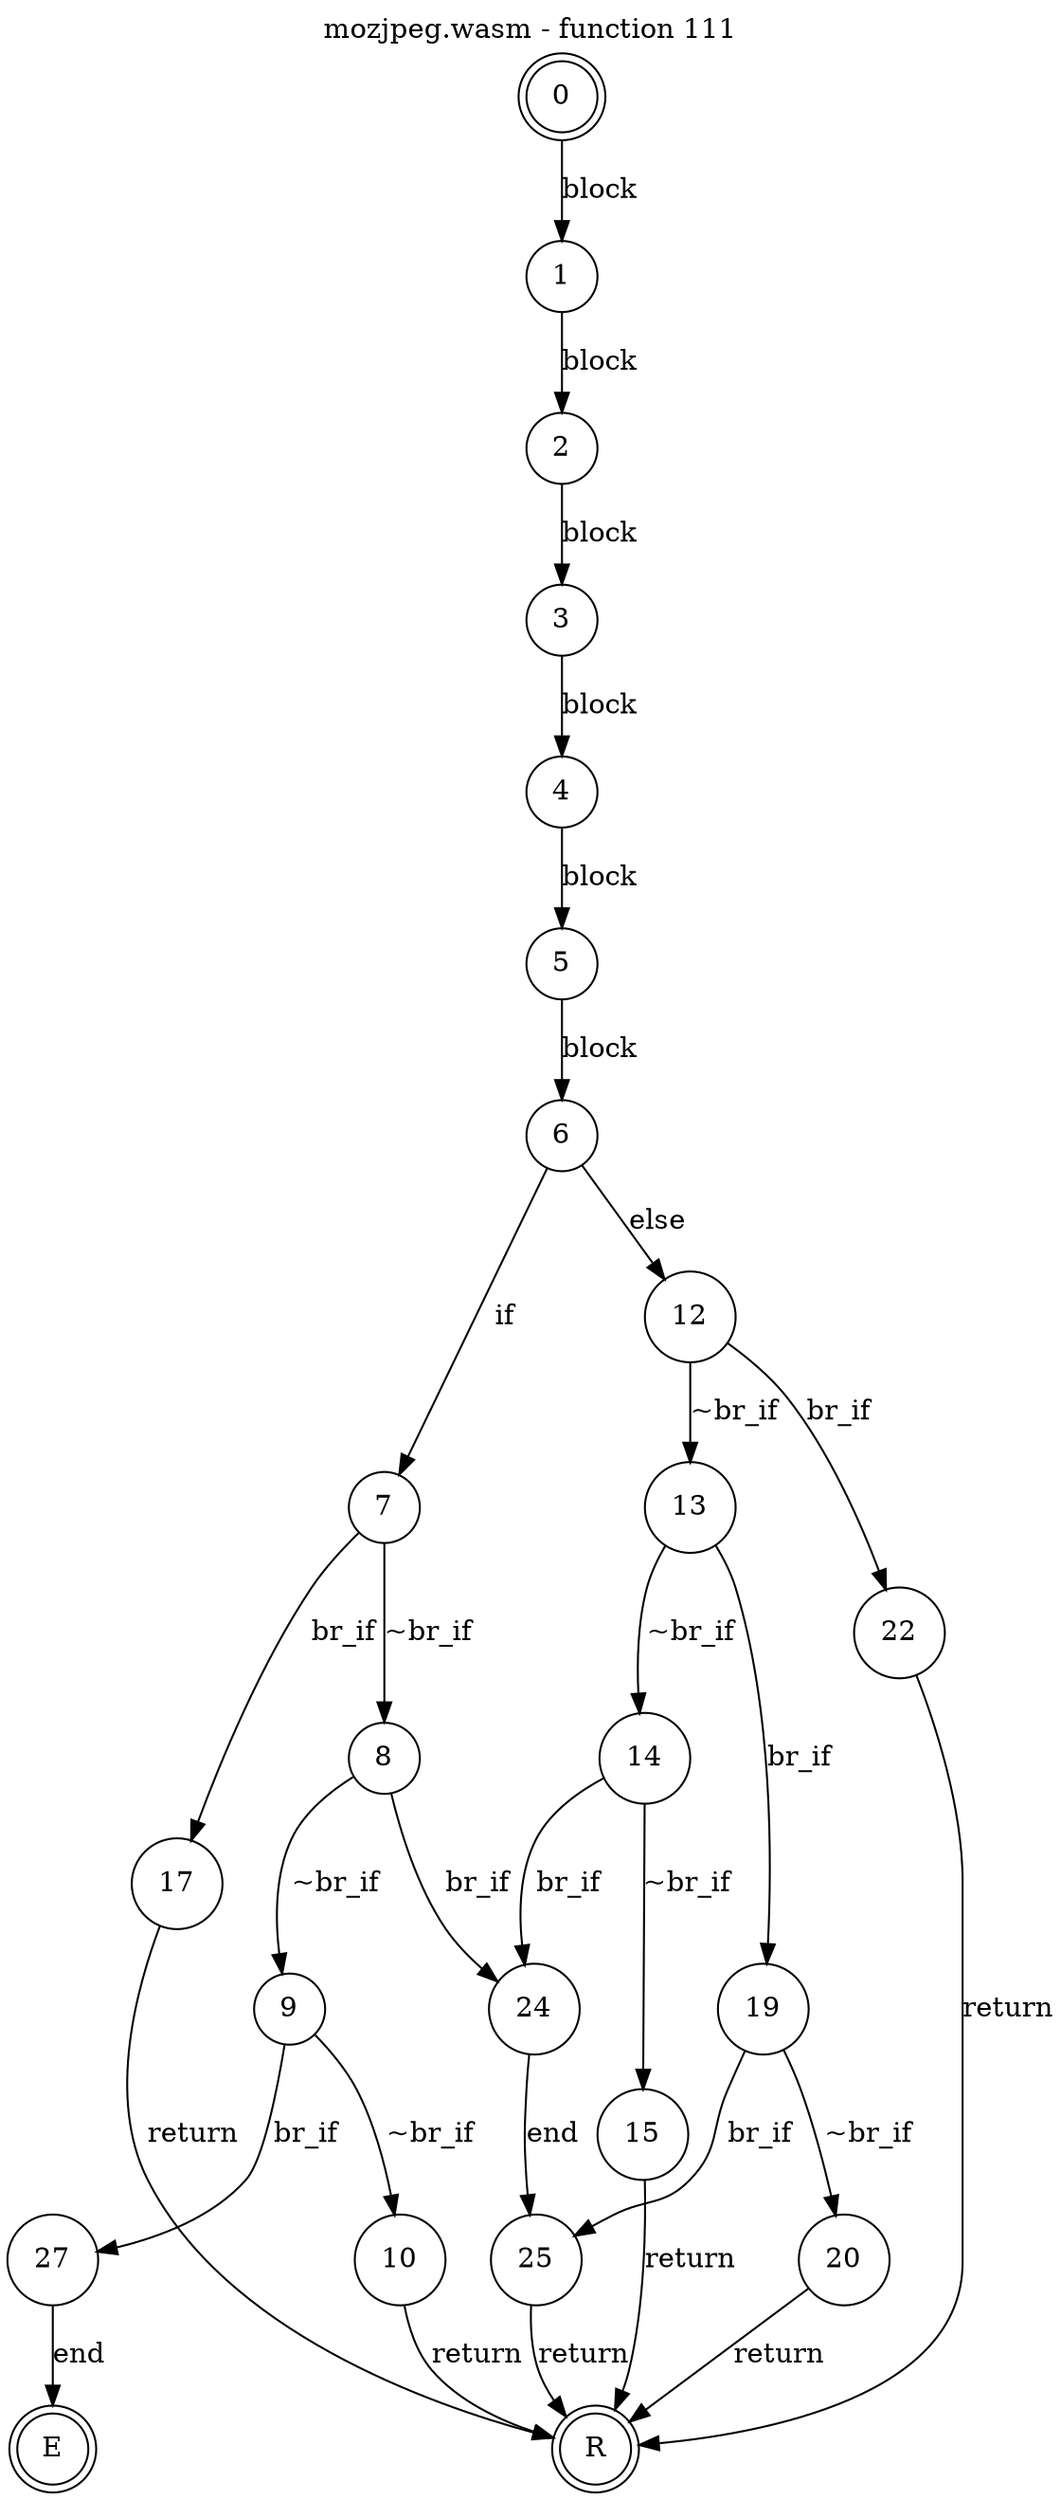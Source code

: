 digraph finite_state_machine {
    label = "mozjpeg.wasm - function 111"
    labelloc =  t
    labelfontsize = 16
    labelfontcolor = black
    labelfontname = "Helvetica"
    node [shape = doublecircle]; 0 E R ;
    node [shape = circle];
    0 -> 1[label="block"];
    1 -> 2[label="block"];
    2 -> 3[label="block"];
    3 -> 4[label="block"];
    4 -> 5[label="block"];
    5 -> 6[label="block"];
    6 -> 7[label="if"];
    6 -> 12[label="else"];
    7 -> 8[label="~br_if"];
    7 -> 17[label="br_if"];
    8 -> 9[label="~br_if"];
    8 -> 24[label="br_if"];
    9 -> 10[label="~br_if"];
    9 -> 27[label="br_if"];
    10 -> R[label="return"];
    12 -> 13[label="~br_if"];
    12 -> 22[label="br_if"];
    13 -> 14[label="~br_if"];
    13 -> 19[label="br_if"];
    14 -> 15[label="~br_if"];
    14 -> 24[label="br_if"];
    15 -> R[label="return"];
    17 -> R[label="return"];
    19 -> 20[label="~br_if"];
    19 -> 25[label="br_if"];
    20 -> R[label="return"];
    22 -> R[label="return"];
    24 -> 25[label="end"];
    25 -> R[label="return"];
    27 -> E[label="end"];
}

